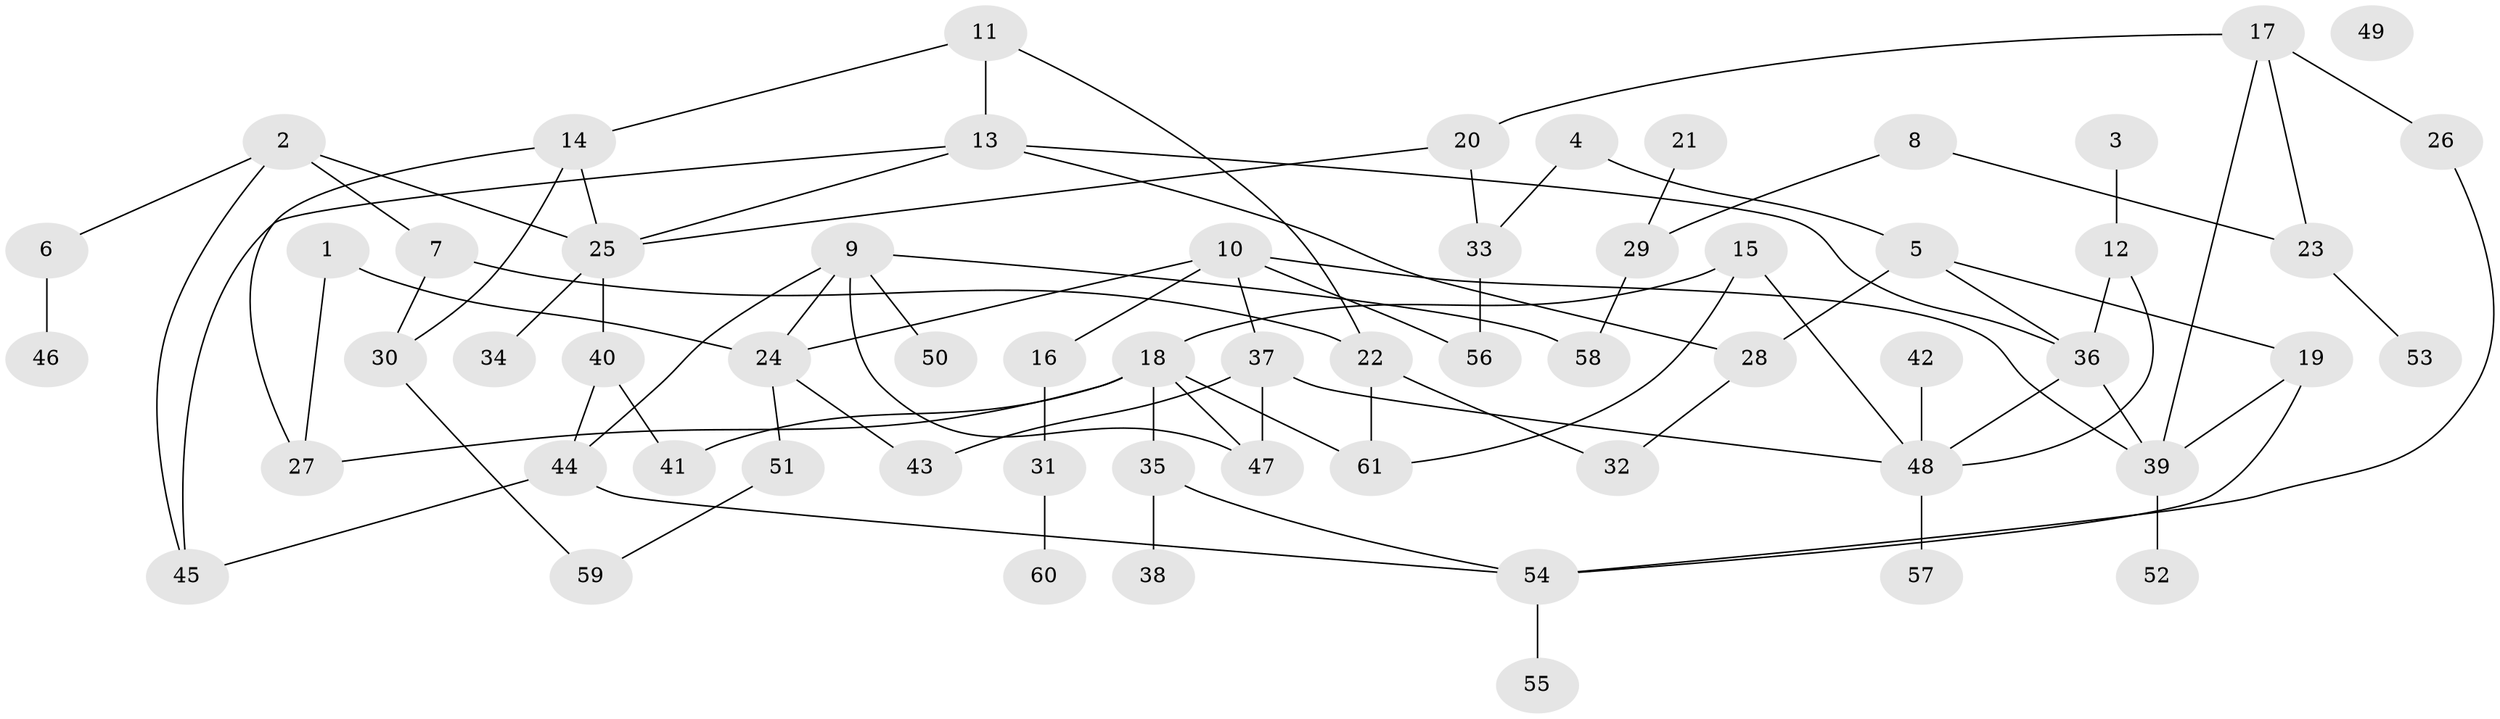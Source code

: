 // Generated by graph-tools (version 1.1) at 2025/40/03/09/25 04:40:34]
// undirected, 61 vertices, 86 edges
graph export_dot {
graph [start="1"]
  node [color=gray90,style=filled];
  1;
  2;
  3;
  4;
  5;
  6;
  7;
  8;
  9;
  10;
  11;
  12;
  13;
  14;
  15;
  16;
  17;
  18;
  19;
  20;
  21;
  22;
  23;
  24;
  25;
  26;
  27;
  28;
  29;
  30;
  31;
  32;
  33;
  34;
  35;
  36;
  37;
  38;
  39;
  40;
  41;
  42;
  43;
  44;
  45;
  46;
  47;
  48;
  49;
  50;
  51;
  52;
  53;
  54;
  55;
  56;
  57;
  58;
  59;
  60;
  61;
  1 -- 24;
  1 -- 27;
  2 -- 6;
  2 -- 7;
  2 -- 25;
  2 -- 45;
  3 -- 12;
  4 -- 5;
  4 -- 33;
  5 -- 19;
  5 -- 28;
  5 -- 36;
  6 -- 46;
  7 -- 22;
  7 -- 30;
  8 -- 23;
  8 -- 29;
  9 -- 24;
  9 -- 44;
  9 -- 47;
  9 -- 50;
  9 -- 58;
  10 -- 16;
  10 -- 24;
  10 -- 37;
  10 -- 39;
  10 -- 56;
  11 -- 13;
  11 -- 14;
  11 -- 22;
  12 -- 36;
  12 -- 48;
  13 -- 25;
  13 -- 28;
  13 -- 36;
  13 -- 45;
  14 -- 25;
  14 -- 27;
  14 -- 30;
  15 -- 18;
  15 -- 48;
  15 -- 61;
  16 -- 31;
  17 -- 20;
  17 -- 23;
  17 -- 26;
  17 -- 39;
  18 -- 27;
  18 -- 35;
  18 -- 41;
  18 -- 47;
  18 -- 61;
  19 -- 39;
  19 -- 54;
  20 -- 25;
  20 -- 33;
  21 -- 29;
  22 -- 32;
  22 -- 61;
  23 -- 53;
  24 -- 43;
  24 -- 51;
  25 -- 34;
  25 -- 40;
  26 -- 54;
  28 -- 32;
  29 -- 58;
  30 -- 59;
  31 -- 60;
  33 -- 56;
  35 -- 38;
  35 -- 54;
  36 -- 39;
  36 -- 48;
  37 -- 43;
  37 -- 47;
  37 -- 48;
  39 -- 52;
  40 -- 41;
  40 -- 44;
  42 -- 48;
  44 -- 45;
  44 -- 54;
  48 -- 57;
  51 -- 59;
  54 -- 55;
}
